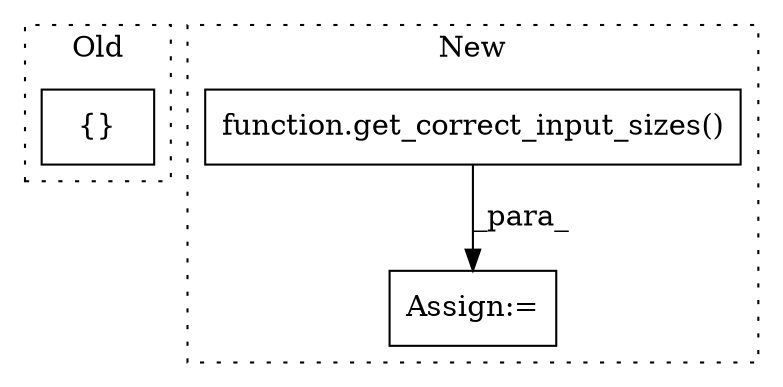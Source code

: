 digraph G {
subgraph cluster0 {
1 [label="{}" a="59" s="1805,1805" l="2,1" shape="box"];
label = "Old";
style="dotted";
}
subgraph cluster1 {
2 [label="function.get_correct_input_sizes()" a="75" s="2702,2743" l="24,1" shape="box"];
3 [label="Assign:=" a="68" s="2699" l="3" shape="box"];
label = "New";
style="dotted";
}
2 -> 3 [label="_para_"];
}